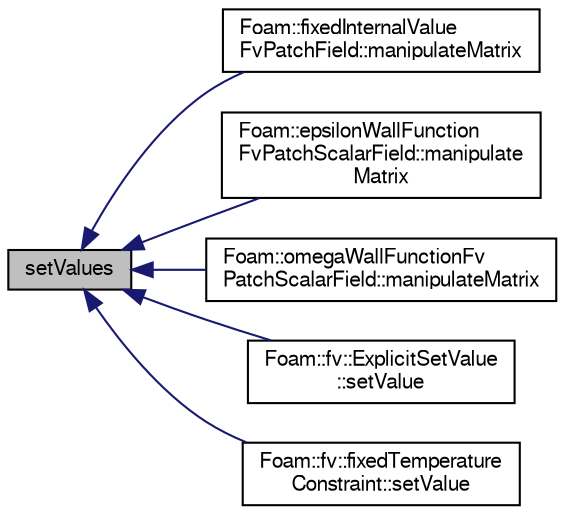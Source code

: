 digraph "setValues"
{
  bgcolor="transparent";
  edge [fontname="FreeSans",fontsize="10",labelfontname="FreeSans",labelfontsize="10"];
  node [fontname="FreeSans",fontsize="10",shape=record];
  rankdir="LR";
  Node1 [label="setValues",height=0.2,width=0.4,color="black", fillcolor="grey75", style="filled" fontcolor="black"];
  Node1 -> Node2 [dir="back",color="midnightblue",fontsize="10",style="solid",fontname="FreeSans"];
  Node2 [label="Foam::fixedInternalValue\lFvPatchField::manipulateMatrix",height=0.2,width=0.4,color="black",URL="$a00799.html#a918a7a9b6883ae2da430decb238332e0",tooltip="Manipulate a matrix. "];
  Node1 -> Node3 [dir="back",color="midnightblue",fontsize="10",style="solid",fontname="FreeSans"];
  Node3 [label="Foam::epsilonWallFunction\lFvPatchScalarField::manipulate\lMatrix",height=0.2,width=0.4,color="black",URL="$a00640.html#a3f0cafc1e1afd9a71ada8385e3fa343a",tooltip="Manipulate matrix. "];
  Node1 -> Node4 [dir="back",color="midnightblue",fontsize="10",style="solid",fontname="FreeSans"];
  Node4 [label="Foam::omegaWallFunctionFv\lPatchScalarField::manipulateMatrix",height=0.2,width=0.4,color="black",URL="$a01658.html#a3f0cafc1e1afd9a71ada8385e3fa343a",tooltip="Manipulate matrix. "];
  Node1 -> Node5 [dir="back",color="midnightblue",fontsize="10",style="solid",fontname="FreeSans"];
  Node5 [label="Foam::fv::ExplicitSetValue\l::setValue",height=0.2,width=0.4,color="black",URL="$a00665.html#aa05f35e3c9707ca2f49b315938ecb693",tooltip="Set value on field. "];
  Node1 -> Node6 [dir="back",color="midnightblue",fontsize="10",style="solid",fontname="FreeSans"];
  Node6 [label="Foam::fv::fixedTemperature\lConstraint::setValue",height=0.2,width=0.4,color="black",URL="$a00810.html#a14a2a47dd256cb0c8b14bd4efe1fef04",tooltip="Scalar. "];
}

